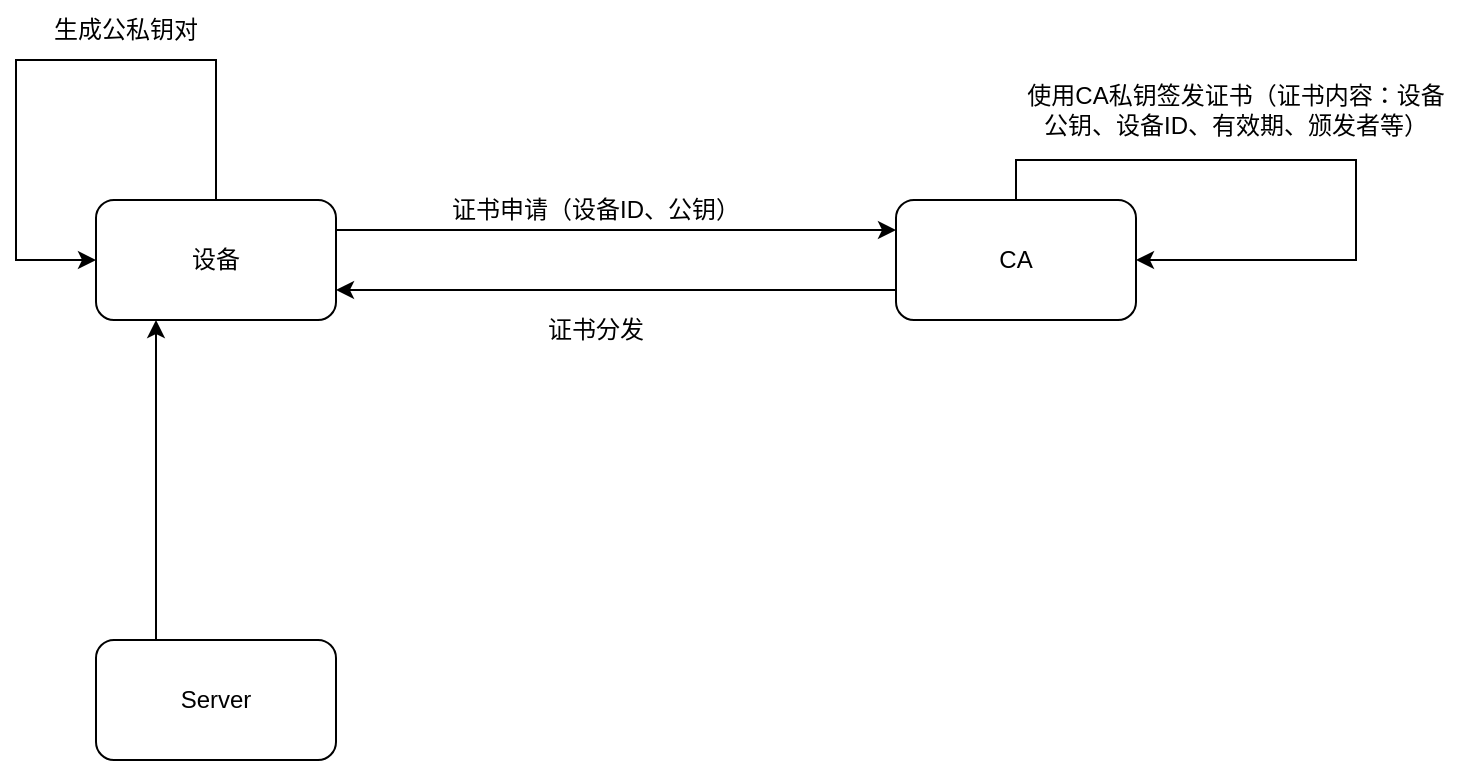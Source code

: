 <mxfile version="26.2.14">
  <diagram name="Page-1" id="9mUenI87TwdZvWjPCWhd">
    <mxGraphModel dx="1298" dy="840" grid="1" gridSize="10" guides="1" tooltips="1" connect="1" arrows="1" fold="1" page="1" pageScale="1" pageWidth="827" pageHeight="1169" math="0" shadow="0">
      <root>
        <mxCell id="0" />
        <mxCell id="1" parent="0" />
        <mxCell id="-MSfZ49KpYt22kOI5fDp-3" style="edgeStyle=orthogonalEdgeStyle;rounded=0;orthogonalLoop=1;jettySize=auto;html=1;exitX=1;exitY=0.25;exitDx=0;exitDy=0;entryX=0;entryY=0.25;entryDx=0;entryDy=0;" edge="1" parent="1" source="-MSfZ49KpYt22kOI5fDp-1" target="-MSfZ49KpYt22kOI5fDp-2">
          <mxGeometry relative="1" as="geometry" />
        </mxCell>
        <mxCell id="-MSfZ49KpYt22kOI5fDp-1" value="设备" style="rounded=1;whiteSpace=wrap;html=1;" vertex="1" parent="1">
          <mxGeometry x="70" y="130" width="120" height="60" as="geometry" />
        </mxCell>
        <mxCell id="-MSfZ49KpYt22kOI5fDp-10" style="edgeStyle=orthogonalEdgeStyle;rounded=0;orthogonalLoop=1;jettySize=auto;html=1;entryX=1;entryY=0.75;entryDx=0;entryDy=0;" edge="1" parent="1" source="-MSfZ49KpYt22kOI5fDp-2" target="-MSfZ49KpYt22kOI5fDp-1">
          <mxGeometry relative="1" as="geometry">
            <Array as="points">
              <mxPoint x="400" y="175" />
              <mxPoint x="400" y="175" />
            </Array>
          </mxGeometry>
        </mxCell>
        <mxCell id="-MSfZ49KpYt22kOI5fDp-2" value="CA" style="rounded=1;whiteSpace=wrap;html=1;" vertex="1" parent="1">
          <mxGeometry x="470" y="130" width="120" height="60" as="geometry" />
        </mxCell>
        <mxCell id="-MSfZ49KpYt22kOI5fDp-4" value="证书申请（设备ID、公钥）" style="text;html=1;align=center;verticalAlign=middle;whiteSpace=wrap;rounded=0;" vertex="1" parent="1">
          <mxGeometry x="200" y="120" width="240" height="30" as="geometry" />
        </mxCell>
        <mxCell id="-MSfZ49KpYt22kOI5fDp-5" style="edgeStyle=orthogonalEdgeStyle;rounded=0;orthogonalLoop=1;jettySize=auto;html=1;entryX=0;entryY=0.5;entryDx=0;entryDy=0;" edge="1" parent="1" source="-MSfZ49KpYt22kOI5fDp-1" target="-MSfZ49KpYt22kOI5fDp-1">
          <mxGeometry relative="1" as="geometry">
            <Array as="points">
              <mxPoint x="130" y="60" />
              <mxPoint x="30" y="60" />
              <mxPoint x="30" y="160" />
            </Array>
          </mxGeometry>
        </mxCell>
        <mxCell id="-MSfZ49KpYt22kOI5fDp-6" value="生成公私钥对" style="text;html=1;align=center;verticalAlign=middle;whiteSpace=wrap;rounded=0;" vertex="1" parent="1">
          <mxGeometry x="30" y="30" width="110" height="30" as="geometry" />
        </mxCell>
        <mxCell id="-MSfZ49KpYt22kOI5fDp-8" style="edgeStyle=orthogonalEdgeStyle;rounded=0;orthogonalLoop=1;jettySize=auto;html=1;exitX=0.5;exitY=0;exitDx=0;exitDy=0;entryX=1;entryY=0.5;entryDx=0;entryDy=0;" edge="1" parent="1" source="-MSfZ49KpYt22kOI5fDp-2" target="-MSfZ49KpYt22kOI5fDp-2">
          <mxGeometry relative="1" as="geometry">
            <Array as="points">
              <mxPoint x="530" y="110" />
              <mxPoint x="700" y="110" />
              <mxPoint x="700" y="160" />
            </Array>
          </mxGeometry>
        </mxCell>
        <mxCell id="-MSfZ49KpYt22kOI5fDp-9" value="使用CA私钥签发证书（证书内容：设备公钥、设备ID、有效期、颁发者等）" style="text;html=1;align=center;verticalAlign=middle;whiteSpace=wrap;rounded=0;" vertex="1" parent="1">
          <mxGeometry x="530" y="70" width="220" height="30" as="geometry" />
        </mxCell>
        <mxCell id="-MSfZ49KpYt22kOI5fDp-11" value="证书分发" style="text;html=1;align=center;verticalAlign=middle;whiteSpace=wrap;rounded=0;" vertex="1" parent="1">
          <mxGeometry x="200" y="180" width="240" height="30" as="geometry" />
        </mxCell>
        <mxCell id="-MSfZ49KpYt22kOI5fDp-13" style="edgeStyle=orthogonalEdgeStyle;rounded=0;orthogonalLoop=1;jettySize=auto;html=1;exitX=0.25;exitY=0;exitDx=0;exitDy=0;" edge="1" parent="1" source="-MSfZ49KpYt22kOI5fDp-12" target="-MSfZ49KpYt22kOI5fDp-1">
          <mxGeometry relative="1" as="geometry">
            <Array as="points">
              <mxPoint x="100" y="240" />
              <mxPoint x="100" y="240" />
            </Array>
          </mxGeometry>
        </mxCell>
        <mxCell id="-MSfZ49KpYt22kOI5fDp-12" value="Server" style="rounded=1;whiteSpace=wrap;html=1;" vertex="1" parent="1">
          <mxGeometry x="70" y="350" width="120" height="60" as="geometry" />
        </mxCell>
      </root>
    </mxGraphModel>
  </diagram>
</mxfile>
